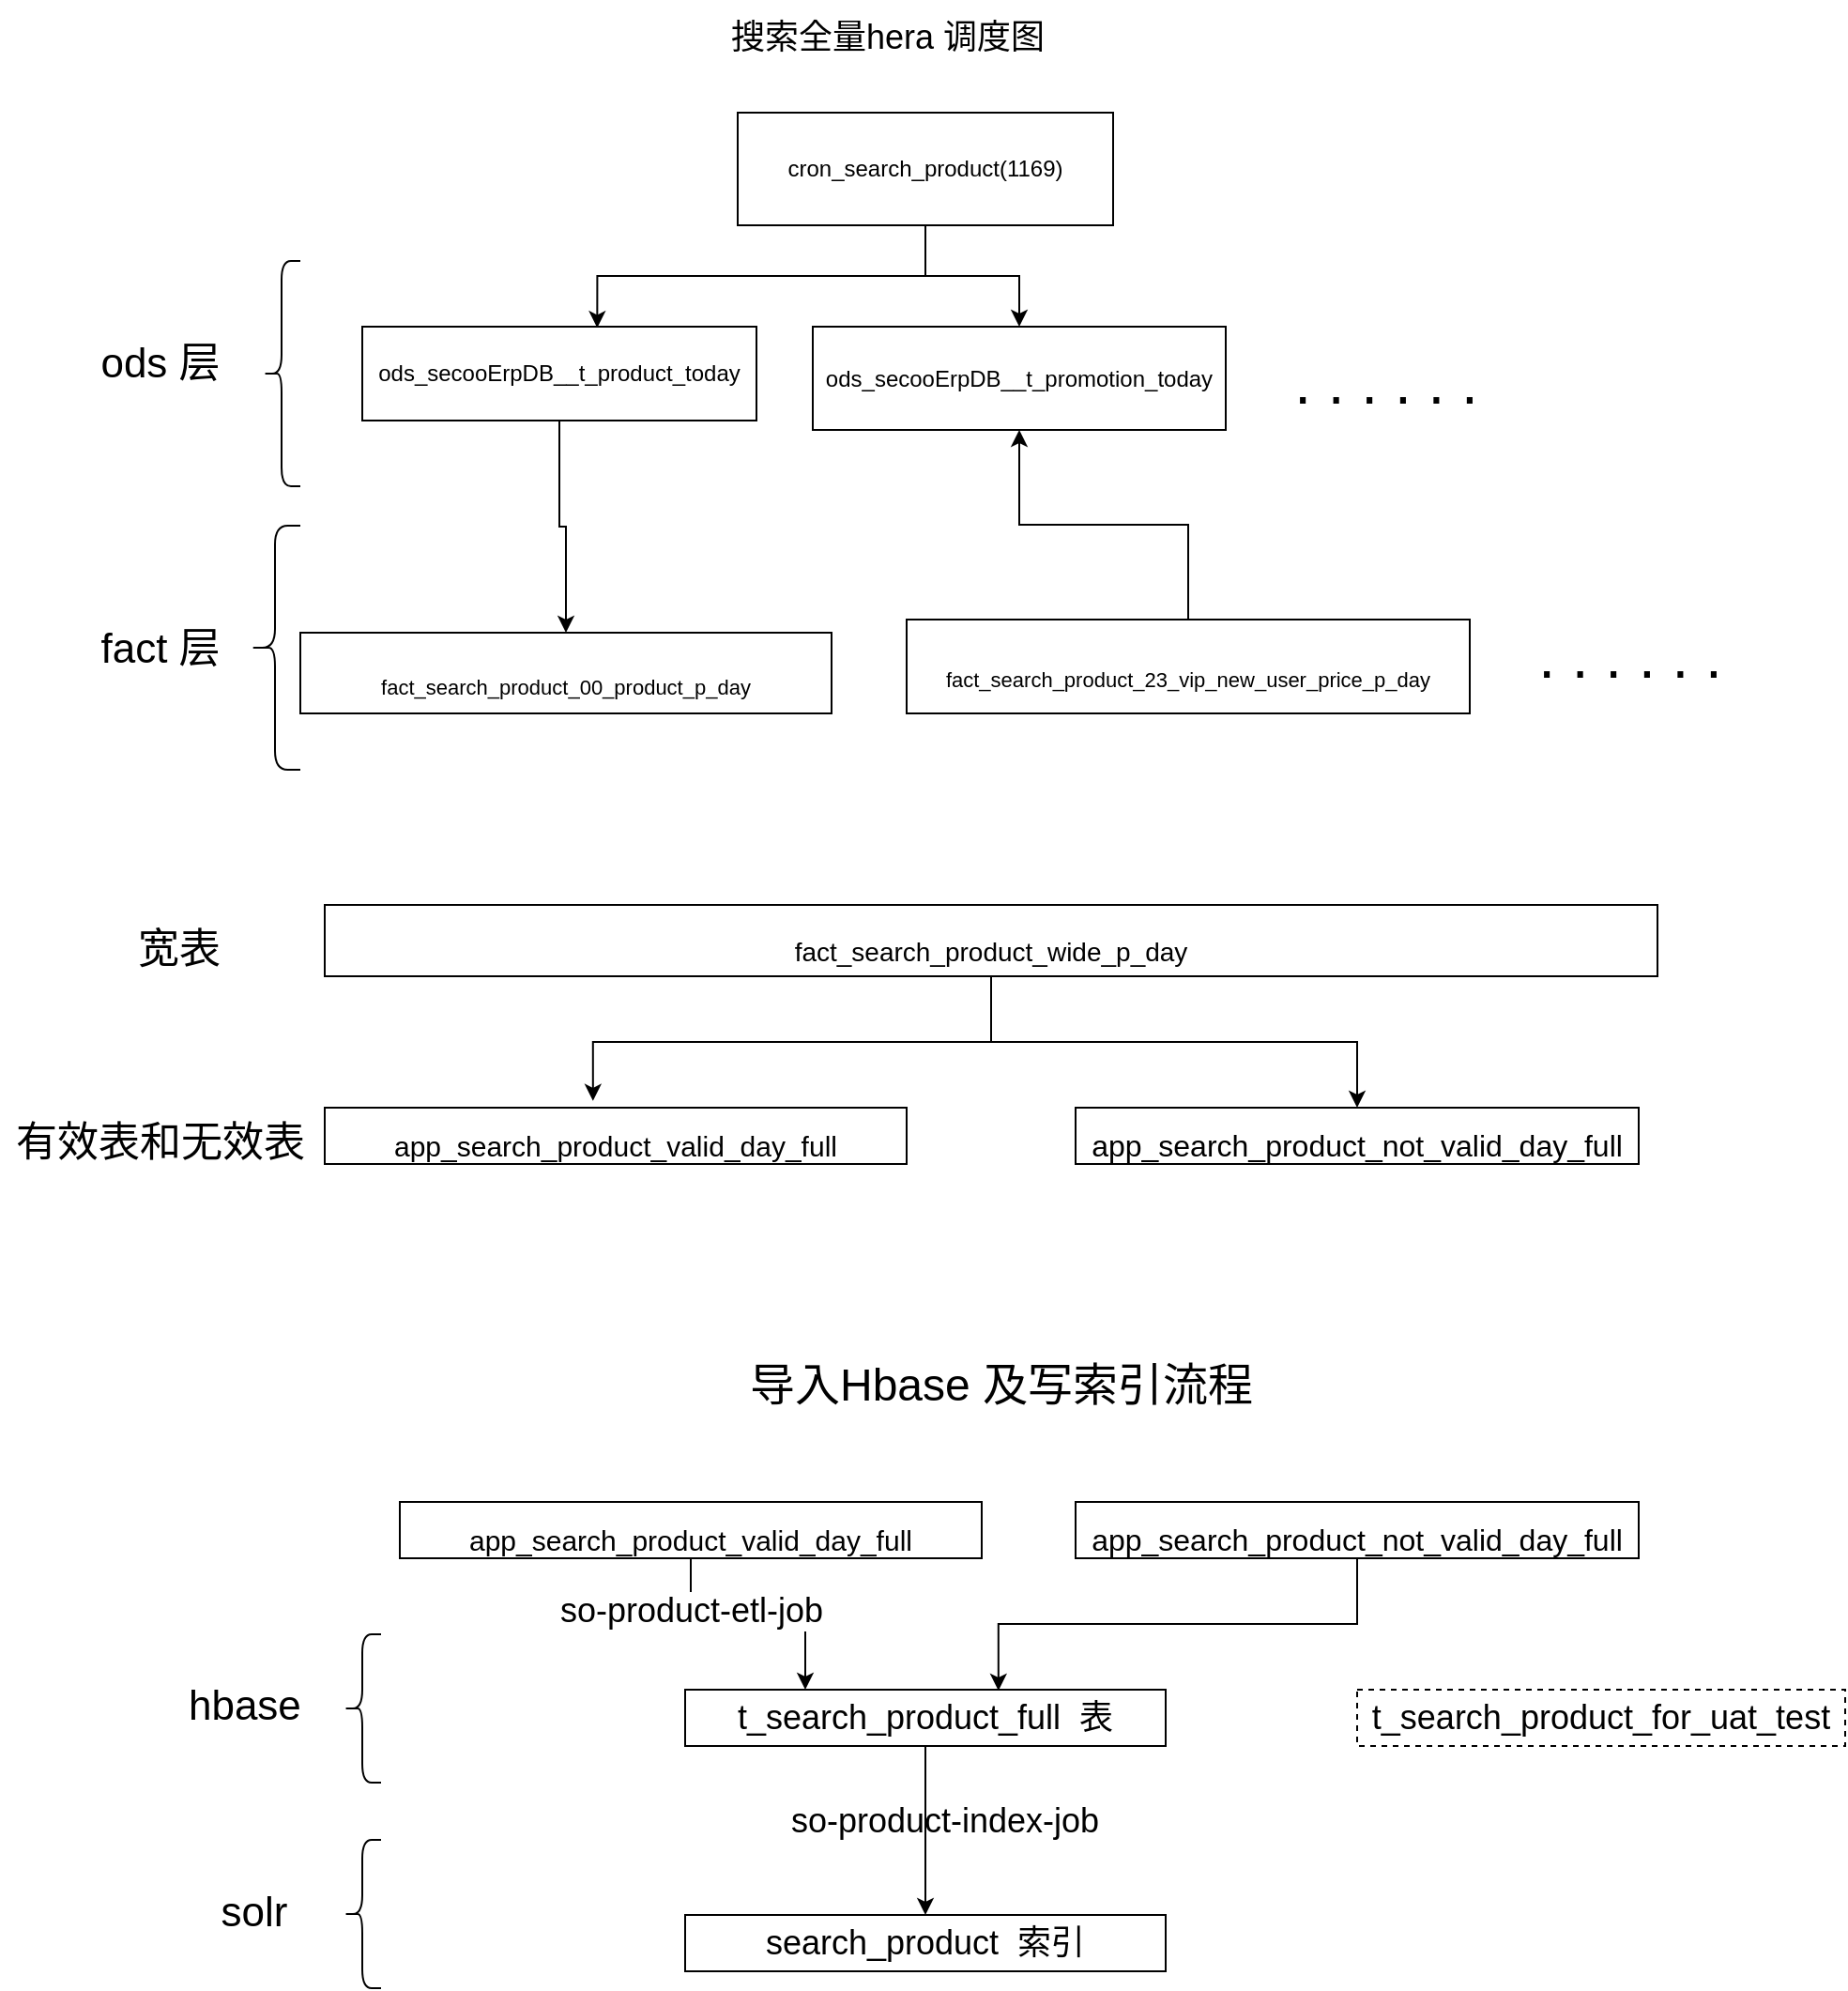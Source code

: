 <mxfile version="14.6.12" type="github">
  <diagram id="6mCj4xPJS1PXWZWgNSSM" name="Page-1">
    <mxGraphModel dx="1752" dy="512" grid="1" gridSize="10" guides="1" tooltips="1" connect="1" arrows="1" fold="1" page="1" pageScale="1" pageWidth="827" pageHeight="1169" math="0" shadow="0">
      <root>
        <mxCell id="0" />
        <mxCell id="1" parent="0" />
        <mxCell id="wI8CU_KZ0qstZ9eoArDa-10" style="edgeStyle=orthogonalEdgeStyle;rounded=0;orthogonalLoop=1;jettySize=auto;html=1;entryX=0.596;entryY=0.013;entryDx=0;entryDy=0;entryPerimeter=0;fontSize=32;" edge="1" parent="1" source="wI8CU_KZ0qstZ9eoArDa-1" target="wI8CU_KZ0qstZ9eoArDa-5">
          <mxGeometry relative="1" as="geometry" />
        </mxCell>
        <mxCell id="wI8CU_KZ0qstZ9eoArDa-11" style="edgeStyle=orthogonalEdgeStyle;rounded=0;orthogonalLoop=1;jettySize=auto;html=1;fontSize=32;" edge="1" parent="1" source="wI8CU_KZ0qstZ9eoArDa-1" target="wI8CU_KZ0qstZ9eoArDa-6">
          <mxGeometry relative="1" as="geometry" />
        </mxCell>
        <mxCell id="wI8CU_KZ0qstZ9eoArDa-1" value="cron_search_product(1169)" style="rounded=0;whiteSpace=wrap;html=1;" vertex="1" parent="1">
          <mxGeometry x="380" y="140" width="200" height="60" as="geometry" />
        </mxCell>
        <mxCell id="wI8CU_KZ0qstZ9eoArDa-3" value="&lt;font style=&quot;font-size: 18px&quot;&gt;搜索全量hera 调度图&lt;/font&gt;" style="text;html=1;strokeColor=none;fillColor=none;align=center;verticalAlign=middle;whiteSpace=wrap;rounded=0;strokeWidth=6;" vertex="1" parent="1">
          <mxGeometry x="360" y="80" width="200" height="40" as="geometry" />
        </mxCell>
        <mxCell id="wI8CU_KZ0qstZ9eoArDa-18" value="" style="edgeStyle=orthogonalEdgeStyle;rounded=0;orthogonalLoop=1;jettySize=auto;html=1;fontSize=32;" edge="1" parent="1" source="wI8CU_KZ0qstZ9eoArDa-5" target="wI8CU_KZ0qstZ9eoArDa-17">
          <mxGeometry relative="1" as="geometry" />
        </mxCell>
        <mxCell id="wI8CU_KZ0qstZ9eoArDa-5" value="ods_secooErpDB__t_product_today" style="rounded=0;whiteSpace=wrap;html=1;strokeWidth=1;" vertex="1" parent="1">
          <mxGeometry x="180" y="254" width="210" height="50" as="geometry" />
        </mxCell>
        <mxCell id="wI8CU_KZ0qstZ9eoArDa-6" value="ods_secooErpDB__t_promotion_today" style="rounded=0;whiteSpace=wrap;html=1;strokeWidth=1;" vertex="1" parent="1">
          <mxGeometry x="420" y="254" width="220" height="55" as="geometry" />
        </mxCell>
        <mxCell id="wI8CU_KZ0qstZ9eoArDa-7" value=". . . . . ." style="text;html=1;align=center;verticalAlign=middle;resizable=0;points=[];autosize=1;strokeColor=none;fontSize=32;" vertex="1" parent="1">
          <mxGeometry x="670" y="264" width="110" height="40" as="geometry" />
        </mxCell>
        <mxCell id="wI8CU_KZ0qstZ9eoArDa-8" value="" style="shape=curlyBracket;whiteSpace=wrap;html=1;rounded=1;fontSize=32;strokeWidth=1;" vertex="1" parent="1">
          <mxGeometry x="127" y="219" width="20" height="120" as="geometry" />
        </mxCell>
        <mxCell id="wI8CU_KZ0qstZ9eoArDa-9" value="&lt;font style=&quot;font-size: 22px&quot;&gt;ods 层&lt;/font&gt;" style="text;html=1;align=center;verticalAlign=middle;resizable=0;points=[];autosize=1;strokeColor=none;fontSize=32;" vertex="1" parent="1">
          <mxGeometry x="32" y="245" width="80" height="50" as="geometry" />
        </mxCell>
        <mxCell id="wI8CU_KZ0qstZ9eoArDa-12" value="" style="shape=curlyBracket;whiteSpace=wrap;html=1;rounded=1;fontSize=32;strokeWidth=1;" vertex="1" parent="1">
          <mxGeometry x="120" y="360" width="27" height="130" as="geometry" />
        </mxCell>
        <mxCell id="wI8CU_KZ0qstZ9eoArDa-13" value="&lt;font style=&quot;font-size: 22px&quot;&gt;fact 层&lt;/font&gt;" style="text;html=1;align=center;verticalAlign=middle;resizable=0;points=[];autosize=1;strokeColor=none;fontSize=32;" vertex="1" parent="1">
          <mxGeometry x="32" y="397" width="80" height="50" as="geometry" />
        </mxCell>
        <mxCell id="wI8CU_KZ0qstZ9eoArDa-19" value="" style="edgeStyle=orthogonalEdgeStyle;rounded=0;orthogonalLoop=1;jettySize=auto;html=1;fontSize=32;" edge="1" parent="1" source="wI8CU_KZ0qstZ9eoArDa-15" target="wI8CU_KZ0qstZ9eoArDa-6">
          <mxGeometry relative="1" as="geometry" />
        </mxCell>
        <mxCell id="wI8CU_KZ0qstZ9eoArDa-15" value="&lt;font style=&quot;font-size: 11px&quot;&gt;fact_search_product_23_vip_new_user_price_p_day&lt;/font&gt;" style="rounded=0;whiteSpace=wrap;html=1;fontSize=32;strokeWidth=1;" vertex="1" parent="1">
          <mxGeometry x="470" y="410" width="300" height="50" as="geometry" />
        </mxCell>
        <mxCell id="wI8CU_KZ0qstZ9eoArDa-16" value=". . . . . ." style="text;html=1;align=center;verticalAlign=middle;resizable=0;points=[];autosize=1;strokeColor=none;fontSize=32;" vertex="1" parent="1">
          <mxGeometry x="800" y="410" width="110" height="40" as="geometry" />
        </mxCell>
        <mxCell id="wI8CU_KZ0qstZ9eoArDa-17" value="&lt;font style=&quot;font-size: 11px&quot;&gt;fact_search_product_00_product_p_day&lt;/font&gt;" style="rounded=0;whiteSpace=wrap;html=1;fontSize=32;strokeWidth=1;" vertex="1" parent="1">
          <mxGeometry x="147" y="417" width="283" height="43" as="geometry" />
        </mxCell>
        <mxCell id="wI8CU_KZ0qstZ9eoArDa-24" style="edgeStyle=orthogonalEdgeStyle;rounded=0;orthogonalLoop=1;jettySize=auto;html=1;entryX=0.461;entryY=-0.12;entryDx=0;entryDy=0;entryPerimeter=0;fontSize=32;" edge="1" parent="1" source="wI8CU_KZ0qstZ9eoArDa-20" target="wI8CU_KZ0qstZ9eoArDa-22">
          <mxGeometry relative="1" as="geometry" />
        </mxCell>
        <mxCell id="wI8CU_KZ0qstZ9eoArDa-25" style="edgeStyle=orthogonalEdgeStyle;rounded=0;orthogonalLoop=1;jettySize=auto;html=1;fontSize=32;" edge="1" parent="1" source="wI8CU_KZ0qstZ9eoArDa-20" target="wI8CU_KZ0qstZ9eoArDa-23">
          <mxGeometry relative="1" as="geometry" />
        </mxCell>
        <mxCell id="wI8CU_KZ0qstZ9eoArDa-20" value="&lt;font style=&quot;font-size: 14px&quot;&gt;fact_search_product_wide_p_day&lt;/font&gt;" style="rounded=0;whiteSpace=wrap;html=1;fontSize=32;strokeWidth=1;" vertex="1" parent="1">
          <mxGeometry x="160" y="562" width="710" height="38" as="geometry" />
        </mxCell>
        <mxCell id="wI8CU_KZ0qstZ9eoArDa-21" value="&lt;span style=&quot;font-size: 22px&quot;&gt;宽表&lt;/span&gt;" style="text;html=1;align=center;verticalAlign=middle;resizable=0;points=[];autosize=1;strokeColor=none;fontSize=32;" vertex="1" parent="1">
          <mxGeometry x="52" y="557" width="60" height="50" as="geometry" />
        </mxCell>
        <mxCell id="wI8CU_KZ0qstZ9eoArDa-22" value="&lt;font style=&quot;font-size: 15px&quot;&gt;app_search_product_valid_day_full&lt;/font&gt;" style="rounded=0;whiteSpace=wrap;html=1;fontSize=32;strokeWidth=1;" vertex="1" parent="1">
          <mxGeometry x="160" y="670" width="310" height="30" as="geometry" />
        </mxCell>
        <mxCell id="wI8CU_KZ0qstZ9eoArDa-23" value="&lt;font style=&quot;font-size: 16px&quot;&gt;app_search_product_not_valid_day_full&lt;/font&gt;" style="rounded=0;whiteSpace=wrap;html=1;fontSize=32;strokeWidth=1;" vertex="1" parent="1">
          <mxGeometry x="560" y="670" width="300" height="30" as="geometry" />
        </mxCell>
        <mxCell id="wI8CU_KZ0qstZ9eoArDa-26" value="&lt;font style=&quot;font-size: 24px&quot;&gt;导入Hbase 及写索引流程&lt;/font&gt;" style="text;html=1;align=center;verticalAlign=middle;resizable=0;points=[];autosize=1;strokeColor=none;fontSize=32;" vertex="1" parent="1">
          <mxGeometry x="380" y="790" width="280" height="50" as="geometry" />
        </mxCell>
        <mxCell id="wI8CU_KZ0qstZ9eoArDa-35" style="edgeStyle=orthogonalEdgeStyle;rounded=0;orthogonalLoop=1;jettySize=auto;html=1;entryX=0.25;entryY=0;entryDx=0;entryDy=0;fontSize=18;" edge="1" parent="1" source="wI8CU_KZ0qstZ9eoArDa-27" target="wI8CU_KZ0qstZ9eoArDa-34">
          <mxGeometry relative="1" as="geometry" />
        </mxCell>
        <mxCell id="wI8CU_KZ0qstZ9eoArDa-43" value="so-product-etl-job" style="edgeLabel;html=1;align=center;verticalAlign=middle;resizable=0;points=[];fontSize=18;" vertex="1" connectable="0" parent="wI8CU_KZ0qstZ9eoArDa-35">
          <mxGeometry x="-0.57" relative="1" as="geometry">
            <mxPoint as="offset" />
          </mxGeometry>
        </mxCell>
        <mxCell id="wI8CU_KZ0qstZ9eoArDa-27" value="&lt;font style=&quot;font-size: 15px&quot;&gt;app_search_product_valid_day_full&lt;/font&gt;" style="rounded=0;whiteSpace=wrap;html=1;fontSize=32;strokeWidth=1;" vertex="1" parent="1">
          <mxGeometry x="200" y="880" width="310" height="30" as="geometry" />
        </mxCell>
        <mxCell id="wI8CU_KZ0qstZ9eoArDa-36" style="edgeStyle=orthogonalEdgeStyle;rounded=0;orthogonalLoop=1;jettySize=auto;html=1;entryX=0.652;entryY=0.016;entryDx=0;entryDy=0;entryPerimeter=0;fontSize=18;" edge="1" parent="1" source="wI8CU_KZ0qstZ9eoArDa-28" target="wI8CU_KZ0qstZ9eoArDa-34">
          <mxGeometry relative="1" as="geometry" />
        </mxCell>
        <mxCell id="wI8CU_KZ0qstZ9eoArDa-28" value="&lt;font style=&quot;font-size: 16px&quot;&gt;app_search_product_not_valid_day_full&lt;/font&gt;" style="rounded=0;whiteSpace=wrap;html=1;fontSize=32;strokeWidth=1;" vertex="1" parent="1">
          <mxGeometry x="560" y="880" width="300" height="30" as="geometry" />
        </mxCell>
        <mxCell id="wI8CU_KZ0qstZ9eoArDa-29" value="&lt;span style=&quot;font-size: 22px&quot;&gt;有效表和无效表&lt;/span&gt;" style="text;html=1;align=center;verticalAlign=middle;resizable=0;points=[];autosize=1;strokeColor=none;fontSize=32;" vertex="1" parent="1">
          <mxGeometry x="-13" y="660" width="170" height="50" as="geometry" />
        </mxCell>
        <mxCell id="wI8CU_KZ0qstZ9eoArDa-30" value="" style="shape=curlyBracket;whiteSpace=wrap;html=1;rounded=1;fontSize=32;strokeWidth=1;" vertex="1" parent="1">
          <mxGeometry x="170" y="950.5" width="20" height="79" as="geometry" />
        </mxCell>
        <mxCell id="wI8CU_KZ0qstZ9eoArDa-33" value="&lt;span style=&quot;font-size: 22px&quot;&gt;hbase&amp;nbsp;&lt;/span&gt;" style="text;html=1;align=center;verticalAlign=middle;resizable=0;points=[];autosize=1;strokeColor=none;fontSize=32;" vertex="1" parent="1">
          <mxGeometry x="80" y="960" width="80" height="50" as="geometry" />
        </mxCell>
        <mxCell id="wI8CU_KZ0qstZ9eoArDa-41" value="" style="edgeStyle=orthogonalEdgeStyle;rounded=0;orthogonalLoop=1;jettySize=auto;html=1;fontSize=18;" edge="1" parent="1" source="wI8CU_KZ0qstZ9eoArDa-34" target="wI8CU_KZ0qstZ9eoArDa-40">
          <mxGeometry relative="1" as="geometry" />
        </mxCell>
        <mxCell id="wI8CU_KZ0qstZ9eoArDa-34" value="t_search_product_full&amp;nbsp; 表" style="rounded=0;whiteSpace=wrap;html=1;fontSize=18;strokeWidth=1;" vertex="1" parent="1">
          <mxGeometry x="352" y="980" width="256" height="30" as="geometry" />
        </mxCell>
        <mxCell id="wI8CU_KZ0qstZ9eoArDa-37" value="&lt;span&gt;t_search_product_for_uat_test&lt;/span&gt;" style="rounded=0;whiteSpace=wrap;html=1;fontSize=18;strokeWidth=1;dashed=1;" vertex="1" parent="1">
          <mxGeometry x="710" y="980" width="260" height="30" as="geometry" />
        </mxCell>
        <mxCell id="wI8CU_KZ0qstZ9eoArDa-38" value="&lt;span style=&quot;font-size: 22px&quot;&gt;solr&lt;/span&gt;" style="text;html=1;align=center;verticalAlign=middle;resizable=0;points=[];autosize=1;strokeColor=none;fontSize=32;" vertex="1" parent="1">
          <mxGeometry x="97" y="1070" width="50" height="50" as="geometry" />
        </mxCell>
        <mxCell id="wI8CU_KZ0qstZ9eoArDa-39" value="" style="shape=curlyBracket;whiteSpace=wrap;html=1;rounded=1;fontSize=32;strokeWidth=1;" vertex="1" parent="1">
          <mxGeometry x="170" y="1060" width="20" height="79" as="geometry" />
        </mxCell>
        <mxCell id="wI8CU_KZ0qstZ9eoArDa-40" value="search_product&amp;nbsp; 索引" style="rounded=0;whiteSpace=wrap;html=1;fontSize=18;strokeWidth=1;" vertex="1" parent="1">
          <mxGeometry x="352" y="1100" width="256" height="30" as="geometry" />
        </mxCell>
        <mxCell id="wI8CU_KZ0qstZ9eoArDa-42" value="so-product-index-job" style="text;html=1;align=center;verticalAlign=middle;resizable=0;points=[];autosize=1;strokeColor=none;fontSize=18;" vertex="1" parent="1">
          <mxGeometry x="400" y="1035" width="180" height="30" as="geometry" />
        </mxCell>
      </root>
    </mxGraphModel>
  </diagram>
</mxfile>
